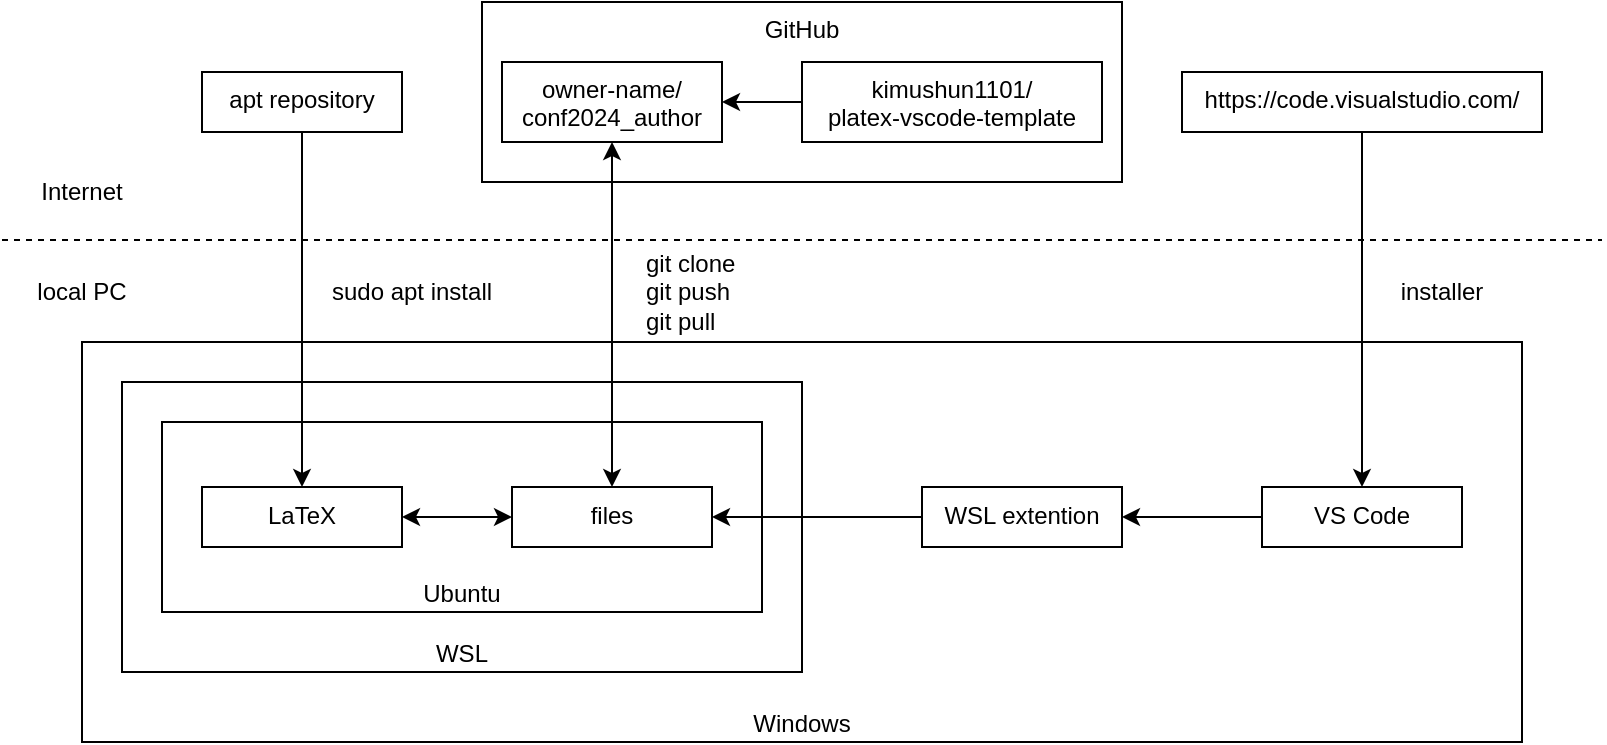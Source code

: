 <mxfile>
    <diagram id="hsaMyhC5TAO768nGAZjx" name="Page-1">
        <mxGraphModel dx="822" dy="779" grid="1" gridSize="10" guides="1" tooltips="1" connect="1" arrows="1" fold="1" page="1" pageScale="1" pageWidth="1169" pageHeight="827" math="0" shadow="0">
            <root>
                <mxCell id="0"/>
                <mxCell id="1" parent="0"/>
                <mxCell id="2" value="Windows" style="rounded=0;whiteSpace=wrap;html=1;verticalAlign=bottom;" parent="1" vertex="1">
                    <mxGeometry x="120" y="320" width="720" height="200" as="geometry"/>
                </mxCell>
                <mxCell id="3" value="WSL" style="rounded=0;whiteSpace=wrap;html=1;verticalAlign=bottom;" parent="1" vertex="1">
                    <mxGeometry x="140" y="340" width="340" height="145" as="geometry"/>
                </mxCell>
                <mxCell id="4" value="Ubuntu" style="rounded=0;whiteSpace=wrap;html=1;verticalAlign=bottom;" parent="1" vertex="1">
                    <mxGeometry x="160" y="360" width="300" height="95" as="geometry"/>
                </mxCell>
                <mxCell id="5" value="LaTeX" style="rounded=0;whiteSpace=wrap;html=1;verticalAlign=top;" parent="1" vertex="1">
                    <mxGeometry x="180" y="392.5" width="100" height="30" as="geometry"/>
                </mxCell>
                <mxCell id="6" value="files" style="rounded=0;whiteSpace=wrap;html=1;verticalAlign=top;" parent="1" vertex="1">
                    <mxGeometry x="335" y="392.5" width="100" height="30" as="geometry"/>
                </mxCell>
                <mxCell id="25" style="edgeStyle=none;html=1;endArrow=classic;endFill=1;" parent="1" source="7" target="24" edge="1">
                    <mxGeometry relative="1" as="geometry"/>
                </mxCell>
                <mxCell id="7" value="VS Code" style="rounded=0;whiteSpace=wrap;html=1;verticalAlign=top;" parent="1" vertex="1">
                    <mxGeometry x="710" y="392.5" width="100" height="30" as="geometry"/>
                </mxCell>
                <mxCell id="12" style="edgeStyle=none;html=1;entryX=0.5;entryY=0;entryDx=0;entryDy=0;" parent="1" source="8" target="5" edge="1">
                    <mxGeometry relative="1" as="geometry"/>
                </mxCell>
                <mxCell id="8" value="apt repository" style="rounded=0;whiteSpace=wrap;html=1;verticalAlign=top;" parent="1" vertex="1">
                    <mxGeometry x="180" y="185" width="100" height="30" as="geometry"/>
                </mxCell>
                <mxCell id="9" value="GitHub" style="rounded=0;whiteSpace=wrap;html=1;verticalAlign=top;" parent="1" vertex="1">
                    <mxGeometry x="320" y="150" width="320" height="90" as="geometry"/>
                </mxCell>
                <mxCell id="14" style="edgeStyle=none;html=1;entryX=0.5;entryY=0;entryDx=0;entryDy=0;endArrow=classic;endFill=1;" parent="1" source="11" target="7" edge="1">
                    <mxGeometry relative="1" as="geometry"/>
                </mxCell>
                <mxCell id="11" value="https://code.visualstudio.com/" style="rounded=0;whiteSpace=wrap;html=1;verticalAlign=top;" parent="1" vertex="1">
                    <mxGeometry x="670" y="185" width="180" height="30" as="geometry"/>
                </mxCell>
                <mxCell id="15" value="" style="endArrow=none;dashed=1;html=1;" parent="1" edge="1">
                    <mxGeometry width="50" height="50" relative="1" as="geometry">
                        <mxPoint x="80" y="269" as="sourcePoint"/>
                        <mxPoint x="880" y="269" as="targetPoint"/>
                    </mxGeometry>
                </mxCell>
                <mxCell id="16" value="Internet" style="text;html=1;strokeColor=none;fillColor=none;align=center;verticalAlign=middle;whiteSpace=wrap;rounded=0;" parent="1" vertex="1">
                    <mxGeometry x="90" y="230" width="60" height="30" as="geometry"/>
                </mxCell>
                <mxCell id="17" value="local PC" style="text;html=1;strokeColor=none;fillColor=none;align=center;verticalAlign=middle;whiteSpace=wrap;rounded=0;" parent="1" vertex="1">
                    <mxGeometry x="90" y="280" width="60" height="30" as="geometry"/>
                </mxCell>
                <mxCell id="20" value="" style="endArrow=classic;startArrow=classic;html=1;entryX=0.5;entryY=1;entryDx=0;entryDy=0;" parent="1" source="6" target="23" edge="1">
                    <mxGeometry width="50" height="50" relative="1" as="geometry">
                        <mxPoint x="290" y="400" as="sourcePoint"/>
                        <mxPoint x="340" y="350" as="targetPoint"/>
                    </mxGeometry>
                </mxCell>
                <mxCell id="21" value="" style="endArrow=classic;startArrow=classic;html=1;entryX=1;entryY=0.5;entryDx=0;entryDy=0;exitX=0;exitY=0.5;exitDx=0;exitDy=0;" parent="1" source="6" target="5" edge="1">
                    <mxGeometry width="50" height="50" relative="1" as="geometry">
                        <mxPoint x="380" y="402.5" as="sourcePoint"/>
                        <mxPoint x="380" y="240" as="targetPoint"/>
                    </mxGeometry>
                </mxCell>
                <mxCell id="27" style="edgeStyle=none;html=1;endArrow=classic;endFill=1;" parent="1" source="22" target="23" edge="1">
                    <mxGeometry relative="1" as="geometry"/>
                </mxCell>
                <mxCell id="22" value="kimushun1101/&lt;br&gt;platex-vscode-template" style="rounded=0;whiteSpace=wrap;html=1;verticalAlign=top;" parent="1" vertex="1">
                    <mxGeometry x="480" y="180" width="150" height="40" as="geometry"/>
                </mxCell>
                <mxCell id="23" value="owner-name/&lt;br&gt;conf2024_author" style="rounded=0;whiteSpace=wrap;html=1;verticalAlign=top;" parent="1" vertex="1">
                    <mxGeometry x="330" y="180" width="110" height="40" as="geometry"/>
                </mxCell>
                <mxCell id="26" style="edgeStyle=none;html=1;entryX=1;entryY=0.5;entryDx=0;entryDy=0;endArrow=classic;endFill=1;" parent="1" source="24" target="6" edge="1">
                    <mxGeometry relative="1" as="geometry"/>
                </mxCell>
                <mxCell id="24" value="WSL extention" style="rounded=0;whiteSpace=wrap;html=1;verticalAlign=top;" parent="1" vertex="1">
                    <mxGeometry x="540" y="392.5" width="100" height="30" as="geometry"/>
                </mxCell>
                <mxCell id="29" value="sudo apt install" style="text;html=1;strokeColor=none;fillColor=none;align=center;verticalAlign=middle;whiteSpace=wrap;rounded=0;" parent="1" vertex="1">
                    <mxGeometry x="240" y="280" width="90" height="30" as="geometry"/>
                </mxCell>
                <mxCell id="30" value="git clone&lt;br&gt;git push&lt;br&gt;git pull" style="text;html=1;strokeColor=none;fillColor=none;align=left;verticalAlign=middle;whiteSpace=wrap;rounded=0;" parent="1" vertex="1">
                    <mxGeometry x="400" y="280" width="60" height="30" as="geometry"/>
                </mxCell>
                <mxCell id="31" value="installer" style="text;html=1;strokeColor=none;fillColor=none;align=center;verticalAlign=middle;whiteSpace=wrap;rounded=0;" parent="1" vertex="1">
                    <mxGeometry x="770" y="280" width="60" height="30" as="geometry"/>
                </mxCell>
            </root>
        </mxGraphModel>
    </diagram>
</mxfile>